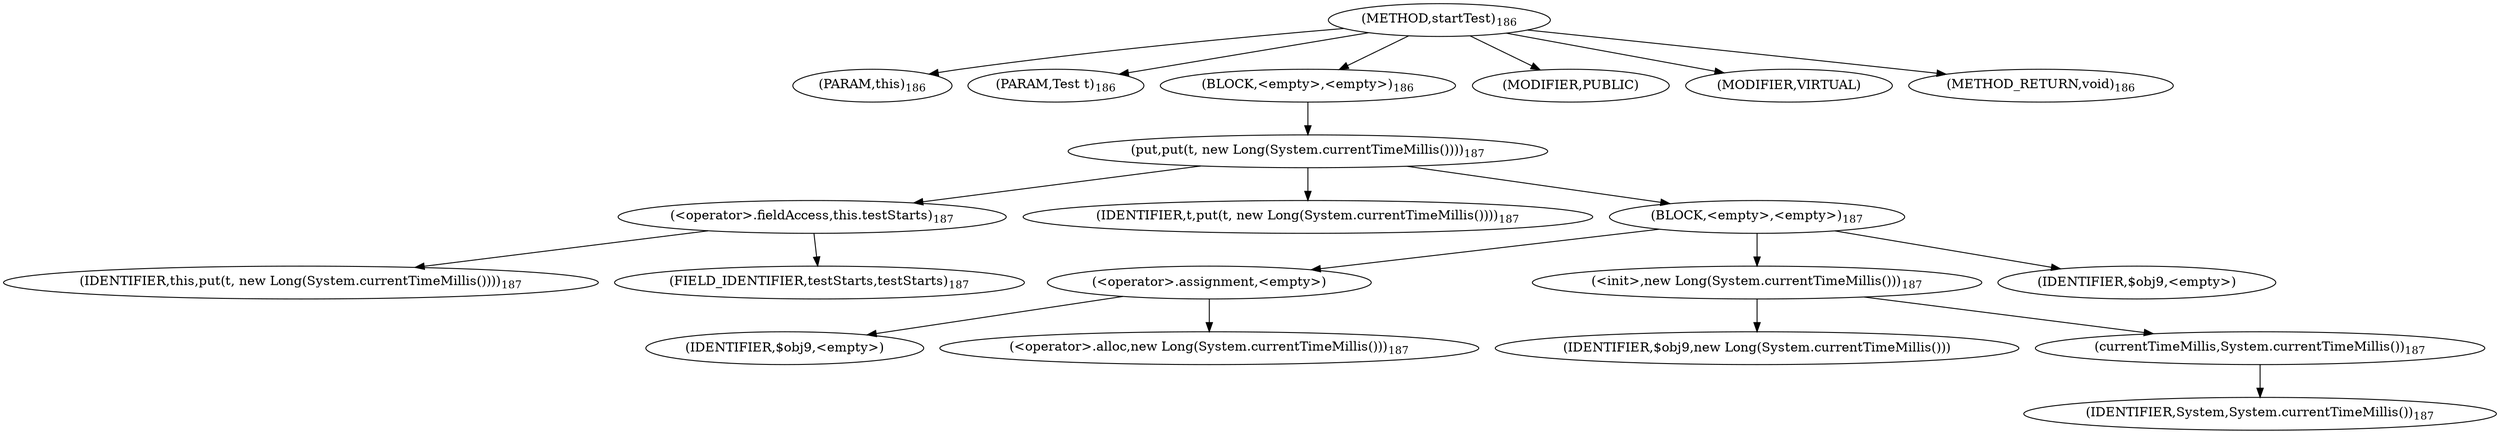 digraph "startTest" {  
"413" [label = <(METHOD,startTest)<SUB>186</SUB>> ]
"414" [label = <(PARAM,this)<SUB>186</SUB>> ]
"415" [label = <(PARAM,Test t)<SUB>186</SUB>> ]
"416" [label = <(BLOCK,&lt;empty&gt;,&lt;empty&gt;)<SUB>186</SUB>> ]
"417" [label = <(put,put(t, new Long(System.currentTimeMillis())))<SUB>187</SUB>> ]
"418" [label = <(&lt;operator&gt;.fieldAccess,this.testStarts)<SUB>187</SUB>> ]
"419" [label = <(IDENTIFIER,this,put(t, new Long(System.currentTimeMillis())))<SUB>187</SUB>> ]
"420" [label = <(FIELD_IDENTIFIER,testStarts,testStarts)<SUB>187</SUB>> ]
"421" [label = <(IDENTIFIER,t,put(t, new Long(System.currentTimeMillis())))<SUB>187</SUB>> ]
"422" [label = <(BLOCK,&lt;empty&gt;,&lt;empty&gt;)<SUB>187</SUB>> ]
"423" [label = <(&lt;operator&gt;.assignment,&lt;empty&gt;)> ]
"424" [label = <(IDENTIFIER,$obj9,&lt;empty&gt;)> ]
"425" [label = <(&lt;operator&gt;.alloc,new Long(System.currentTimeMillis()))<SUB>187</SUB>> ]
"426" [label = <(&lt;init&gt;,new Long(System.currentTimeMillis()))<SUB>187</SUB>> ]
"427" [label = <(IDENTIFIER,$obj9,new Long(System.currentTimeMillis()))> ]
"428" [label = <(currentTimeMillis,System.currentTimeMillis())<SUB>187</SUB>> ]
"429" [label = <(IDENTIFIER,System,System.currentTimeMillis())<SUB>187</SUB>> ]
"430" [label = <(IDENTIFIER,$obj9,&lt;empty&gt;)> ]
"431" [label = <(MODIFIER,PUBLIC)> ]
"432" [label = <(MODIFIER,VIRTUAL)> ]
"433" [label = <(METHOD_RETURN,void)<SUB>186</SUB>> ]
  "413" -> "414" 
  "413" -> "415" 
  "413" -> "416" 
  "413" -> "431" 
  "413" -> "432" 
  "413" -> "433" 
  "416" -> "417" 
  "417" -> "418" 
  "417" -> "421" 
  "417" -> "422" 
  "418" -> "419" 
  "418" -> "420" 
  "422" -> "423" 
  "422" -> "426" 
  "422" -> "430" 
  "423" -> "424" 
  "423" -> "425" 
  "426" -> "427" 
  "426" -> "428" 
  "428" -> "429" 
}
